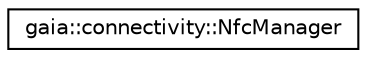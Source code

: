 digraph G
{
  edge [fontname="Helvetica",fontsize="10",labelfontname="Helvetica",labelfontsize="10"];
  node [fontname="Helvetica",fontsize="10",shape=record];
  rankdir=LR;
  Node1 [label="gaia::connectivity::NfcManager",height=0.2,width=0.4,color="black", fillcolor="white", style="filled",URL="$d0/de3/classgaia_1_1connectivity_1_1_nfc_manager.html",tooltip="High level manager used to obtain an instance of an NfcAdapter."];
}
